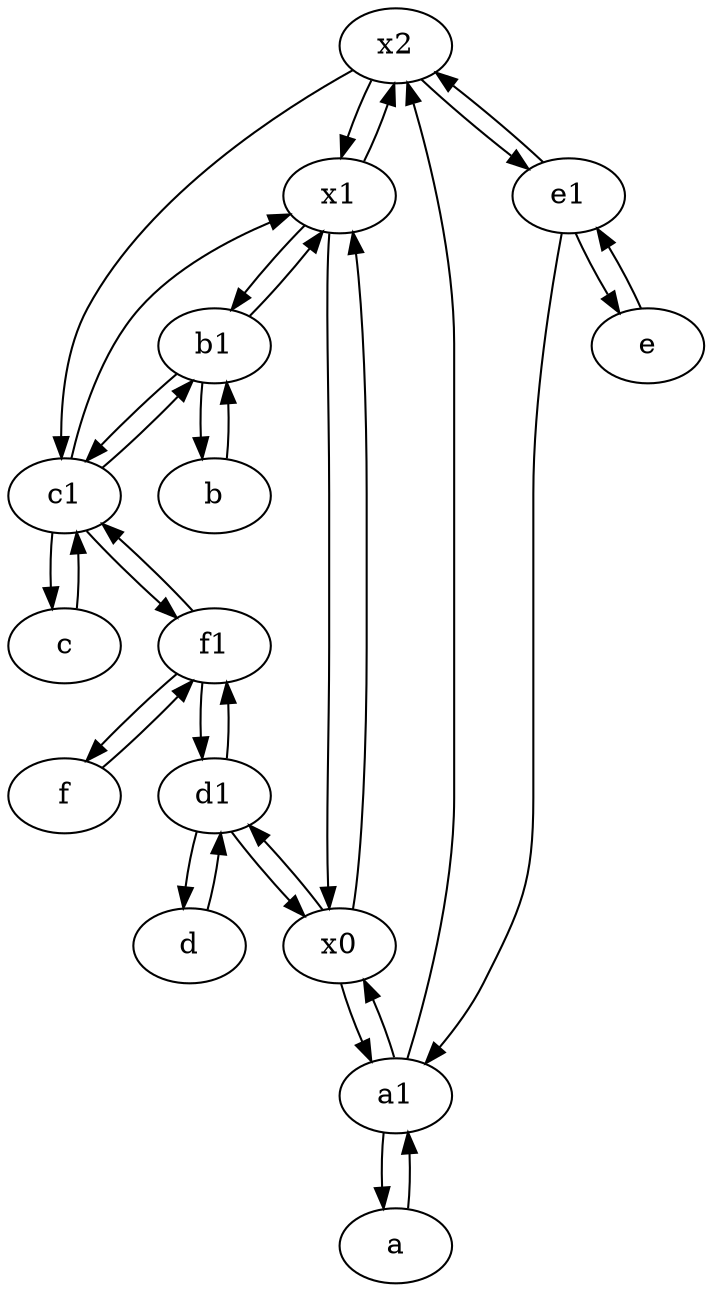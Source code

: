 digraph  {
	x2;
	e [pos="30,50!"];
	x1;
	d1 [pos="25,30!"];
	c1 [pos="30,15!"];
	a1 [pos="40,15!"];
	b [pos="50,20!"];
	c [pos="20,10!"];
	x0;
	b1 [pos="45,20!"];
	f1;
	e1 [pos="25,45!"];
	d [pos="20,30!"];
	f [pos="15,45!"];
	a [pos="40,10!"];
	a1 -> x0;
	c1 -> x1;
	e1 -> e;
	e1 -> x2;
	a1 -> a;
	x0 -> x1;
	b1 -> c1;
	f1 -> d1;
	a -> a1;
	d1 -> d;
	x0 -> a1;
	d1 -> f1;
	x2 -> e1;
	e -> e1;
	b1 -> x1;
	c1 -> b1;
	b1 -> b;
	f -> f1;
	d1 -> x0;
	x1 -> x2;
	c1 -> c;
	x1 -> b1;
	x0 -> d1;
	b -> b1;
	c -> c1;
	x2 -> c1;
	a1 -> x2;
	x1 -> x0;
	d -> d1;
	c1 -> f1;
	e1 -> a1;
	f1 -> f;
	f1 -> c1;
	x2 -> x1;

	}